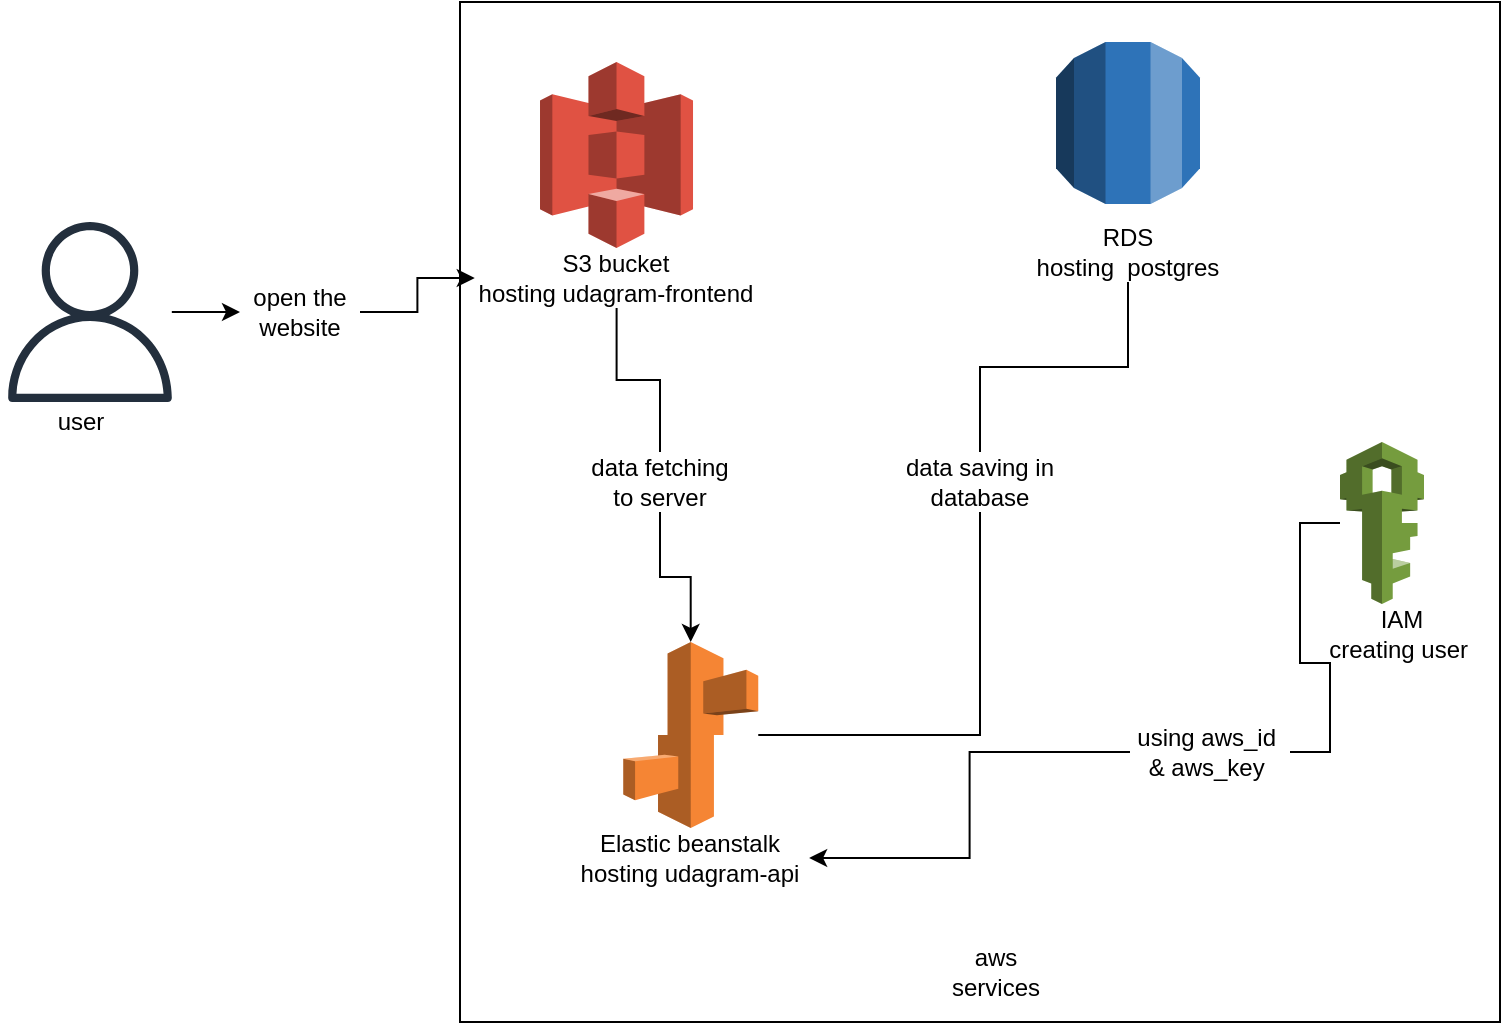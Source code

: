 <mxfile version="18.2.0" type="device"><diagram id="t-g0aHcMTW7gfOZzQZre" name="Page-1"><mxGraphModel dx="868" dy="482" grid="1" gridSize="10" guides="1" tooltips="1" connect="1" arrows="1" fold="1" page="1" pageScale="1" pageWidth="850" pageHeight="1100" math="0" shadow="0"><root><mxCell id="0"/><mxCell id="1" parent="0"/><mxCell id="qsnujWkIVrigBGSXXdRZ-34" value="" style="rounded=0;whiteSpace=wrap;html=1;" vertex="1" parent="1"><mxGeometry x="300" y="50" width="520" height="510" as="geometry"/></mxCell><mxCell id="qsnujWkIVrigBGSXXdRZ-29" style="edgeStyle=orthogonalEdgeStyle;rounded=0;orthogonalLoop=1;jettySize=auto;html=1;entryX=1;entryY=0.5;entryDx=0;entryDy=0;startArrow=none;" edge="1" parent="1" source="qsnujWkIVrigBGSXXdRZ-40" target="qsnujWkIVrigBGSXXdRZ-28"><mxGeometry relative="1" as="geometry"/></mxCell><mxCell id="qsnujWkIVrigBGSXXdRZ-1" value="" style="outlineConnect=0;dashed=0;verticalLabelPosition=bottom;verticalAlign=top;align=center;html=1;shape=mxgraph.aws3.iam;fillColor=#759C3E;gradientColor=none;" vertex="1" parent="1"><mxGeometry x="740" y="270" width="42" height="81" as="geometry"/></mxCell><mxCell id="qsnujWkIVrigBGSXXdRZ-2" value="" style="outlineConnect=0;dashed=0;verticalLabelPosition=bottom;verticalAlign=top;align=center;html=1;shape=mxgraph.aws3.rds;fillColor=#2E73B8;gradientColor=none;" vertex="1" parent="1"><mxGeometry x="598" y="70" width="72" height="81" as="geometry"/></mxCell><mxCell id="qsnujWkIVrigBGSXXdRZ-3" value="" style="outlineConnect=0;dashed=0;verticalLabelPosition=bottom;verticalAlign=top;align=center;html=1;shape=mxgraph.aws3.s3;fillColor=#E05243;gradientColor=none;" vertex="1" parent="1"><mxGeometry x="340.01" y="80" width="76.5" height="93" as="geometry"/></mxCell><mxCell id="qsnujWkIVrigBGSXXdRZ-37" value="" style="edgeStyle=orthogonalEdgeStyle;rounded=0;orthogonalLoop=1;jettySize=auto;html=1;" edge="1" parent="1" source="qsnujWkIVrigBGSXXdRZ-5" target="qsnujWkIVrigBGSXXdRZ-23"><mxGeometry relative="1" as="geometry"/></mxCell><mxCell id="qsnujWkIVrigBGSXXdRZ-5" value="" style="sketch=0;outlineConnect=0;fontColor=#232F3E;gradientColor=none;fillColor=#232F3D;strokeColor=none;dashed=0;verticalLabelPosition=bottom;verticalAlign=top;align=center;html=1;fontSize=12;fontStyle=0;aspect=fixed;pointerEvents=1;shape=mxgraph.aws4.user;" vertex="1" parent="1"><mxGeometry x="70" y="160" width="90" height="90" as="geometry"/></mxCell><mxCell id="qsnujWkIVrigBGSXXdRZ-6" value="" style="outlineConnect=0;dashed=0;verticalLabelPosition=bottom;verticalAlign=top;align=center;html=1;shape=mxgraph.aws3.elastic_beanstalk;fillColor=#F58534;gradientColor=none;" vertex="1" parent="1"><mxGeometry x="381.63" y="370" width="67.5" height="93" as="geometry"/></mxCell><mxCell id="qsnujWkIVrigBGSXXdRZ-21" value="user" style="text;html=1;align=center;verticalAlign=middle;resizable=0;points=[];autosize=1;strokeColor=none;fillColor=none;" vertex="1" parent="1"><mxGeometry x="90" y="250" width="40" height="20" as="geometry"/></mxCell><mxCell id="qsnujWkIVrigBGSXXdRZ-38" value="" style="edgeStyle=orthogonalEdgeStyle;rounded=0;orthogonalLoop=1;jettySize=auto;html=1;" edge="1" parent="1" source="qsnujWkIVrigBGSXXdRZ-23" target="qsnujWkIVrigBGSXXdRZ-20"><mxGeometry relative="1" as="geometry"/></mxCell><mxCell id="qsnujWkIVrigBGSXXdRZ-23" value="open the website" style="text;html=1;strokeColor=none;fillColor=none;align=center;verticalAlign=middle;whiteSpace=wrap;rounded=0;" vertex="1" parent="1"><mxGeometry x="190" y="190" width="60" height="30" as="geometry"/></mxCell><mxCell id="qsnujWkIVrigBGSXXdRZ-25" style="edgeStyle=orthogonalEdgeStyle;rounded=0;orthogonalLoop=1;jettySize=auto;html=1;startArrow=none;" edge="1" parent="1" source="qsnujWkIVrigBGSXXdRZ-26" target="qsnujWkIVrigBGSXXdRZ-6"><mxGeometry relative="1" as="geometry"/></mxCell><mxCell id="qsnujWkIVrigBGSXXdRZ-20" value="S3 bucket&lt;br&gt;hosting udagram-frontend" style="text;html=1;strokeColor=none;fillColor=none;align=center;verticalAlign=middle;whiteSpace=wrap;rounded=0;" vertex="1" parent="1"><mxGeometry x="307.38" y="173" width="141.75" height="30" as="geometry"/></mxCell><mxCell id="qsnujWkIVrigBGSXXdRZ-26" value="data fetching to server" style="text;html=1;strokeColor=none;fillColor=none;align=center;verticalAlign=middle;whiteSpace=wrap;rounded=0;" vertex="1" parent="1"><mxGeometry x="360" y="275" width="80" height="30" as="geometry"/></mxCell><mxCell id="qsnujWkIVrigBGSXXdRZ-27" value="" style="edgeStyle=orthogonalEdgeStyle;rounded=0;orthogonalLoop=1;jettySize=auto;html=1;endArrow=none;" edge="1" parent="1" source="qsnujWkIVrigBGSXXdRZ-20" target="qsnujWkIVrigBGSXXdRZ-26"><mxGeometry relative="1" as="geometry"><mxPoint x="378.3" y="215" as="sourcePoint"/><mxPoint x="415.4" y="370" as="targetPoint"/></mxGeometry></mxCell><mxCell id="qsnujWkIVrigBGSXXdRZ-28" value="Elastic beanstalk&lt;br&gt;hosting udagram-api" style="text;html=1;strokeColor=none;fillColor=none;align=center;verticalAlign=middle;whiteSpace=wrap;rounded=0;" vertex="1" parent="1"><mxGeometry x="356.2" y="463" width="118.37" height="30" as="geometry"/></mxCell><mxCell id="qsnujWkIVrigBGSXXdRZ-30" value="data saving in database" style="text;html=1;strokeColor=none;fillColor=none;align=center;verticalAlign=middle;whiteSpace=wrap;rounded=0;" vertex="1" parent="1"><mxGeometry x="510" y="275" width="100" height="30" as="geometry"/></mxCell><mxCell id="qsnujWkIVrigBGSXXdRZ-31" value="" style="edgeStyle=orthogonalEdgeStyle;rounded=0;orthogonalLoop=1;jettySize=auto;html=1;endArrow=none;" edge="1" parent="1" source="qsnujWkIVrigBGSXXdRZ-6" target="qsnujWkIVrigBGSXXdRZ-30"><mxGeometry relative="1" as="geometry"><mxPoint x="449.13" y="416.5" as="sourcePoint"/><mxPoint x="566" y="191" as="targetPoint"/></mxGeometry></mxCell><mxCell id="qsnujWkIVrigBGSXXdRZ-32" value="RDS&lt;br&gt;hosting&amp;nbsp; postgres" style="text;html=1;strokeColor=none;fillColor=none;align=center;verticalAlign=middle;whiteSpace=wrap;rounded=0;" vertex="1" parent="1"><mxGeometry x="586" y="160" width="96" height="30" as="geometry"/></mxCell><mxCell id="qsnujWkIVrigBGSXXdRZ-33" value="" style="edgeStyle=orthogonalEdgeStyle;rounded=0;orthogonalLoop=1;jettySize=auto;html=1;startArrow=none;endArrow=none;" edge="1" parent="1" source="qsnujWkIVrigBGSXXdRZ-30" target="qsnujWkIVrigBGSXXdRZ-32"><mxGeometry relative="1" as="geometry"><mxPoint x="560" y="275" as="sourcePoint"/><mxPoint x="634" y="151" as="targetPoint"/></mxGeometry></mxCell><mxCell id="qsnujWkIVrigBGSXXdRZ-39" value="IAM&lt;br&gt;creating user&amp;nbsp;" style="text;html=1;strokeColor=none;fillColor=none;align=center;verticalAlign=middle;whiteSpace=wrap;rounded=0;" vertex="1" parent="1"><mxGeometry x="730" y="351" width="82" height="30" as="geometry"/></mxCell><mxCell id="qsnujWkIVrigBGSXXdRZ-40" value="using aws_id&amp;nbsp; &amp;amp; aws_key&amp;nbsp;" style="text;html=1;strokeColor=none;fillColor=none;align=center;verticalAlign=middle;whiteSpace=wrap;rounded=0;" vertex="1" parent="1"><mxGeometry x="635" y="410" width="80" height="30" as="geometry"/></mxCell><mxCell id="qsnujWkIVrigBGSXXdRZ-41" value="" style="edgeStyle=orthogonalEdgeStyle;rounded=0;orthogonalLoop=1;jettySize=auto;html=1;entryX=1;entryY=0.5;entryDx=0;entryDy=0;endArrow=none;" edge="1" parent="1" source="qsnujWkIVrigBGSXXdRZ-1" target="qsnujWkIVrigBGSXXdRZ-40"><mxGeometry relative="1" as="geometry"><mxPoint x="740" y="310.5" as="sourcePoint"/><mxPoint x="474.57" y="478" as="targetPoint"/></mxGeometry></mxCell><mxCell id="qsnujWkIVrigBGSXXdRZ-42" value="aws services" style="text;html=1;strokeColor=none;fillColor=none;align=center;verticalAlign=middle;whiteSpace=wrap;rounded=0;" vertex="1" parent="1"><mxGeometry x="538" y="520" width="60" height="30" as="geometry"/></mxCell></root></mxGraphModel></diagram></mxfile>